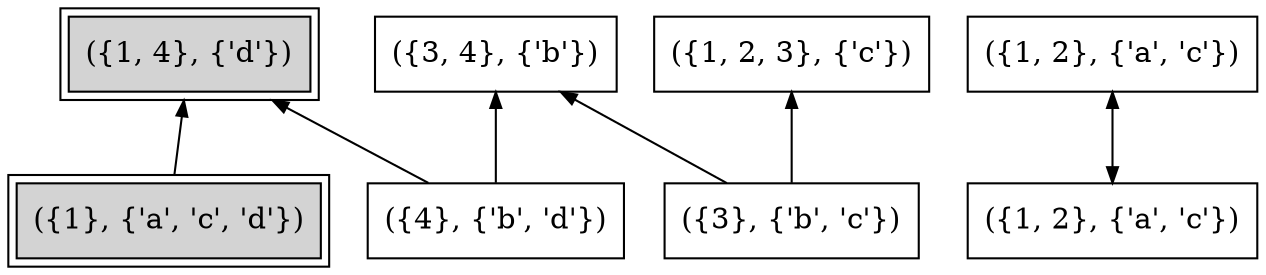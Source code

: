 digraph lattice
{
   // top to bottom
rankdir=TB;
concentrate=true;
edge [dir=back, arrowsize=0.75, color=black];
// top and bottom concepts
node [shape=box, peripheries=2, style=filled];
8 1
// inner concepts
node [shape=box, peripheries=1, color=black, style=solid];
// all concepts
8 [label="({1, 4}, {'d'})"];
7 [label="({1, 2, 3}, {'c'})"];
6 [label="({3, 4}, {'b'})"];
5 [label="({1, 2}, {'a', 'c'})"];
4 [label="({4}, {'b', 'd'})"];
3 [label="({3}, {'b', 'c'})"];
2 [label="({1, 2}, {'a', 'c'})"];
1 [label="({1}, {'a', 'c', 'd'})"];
// links between the concepts
8 -> 1;
5 -> 2;
6 -> 3;
7 -> 3;
6 -> 4;
8 -> 4;
2 -> 5;
}
